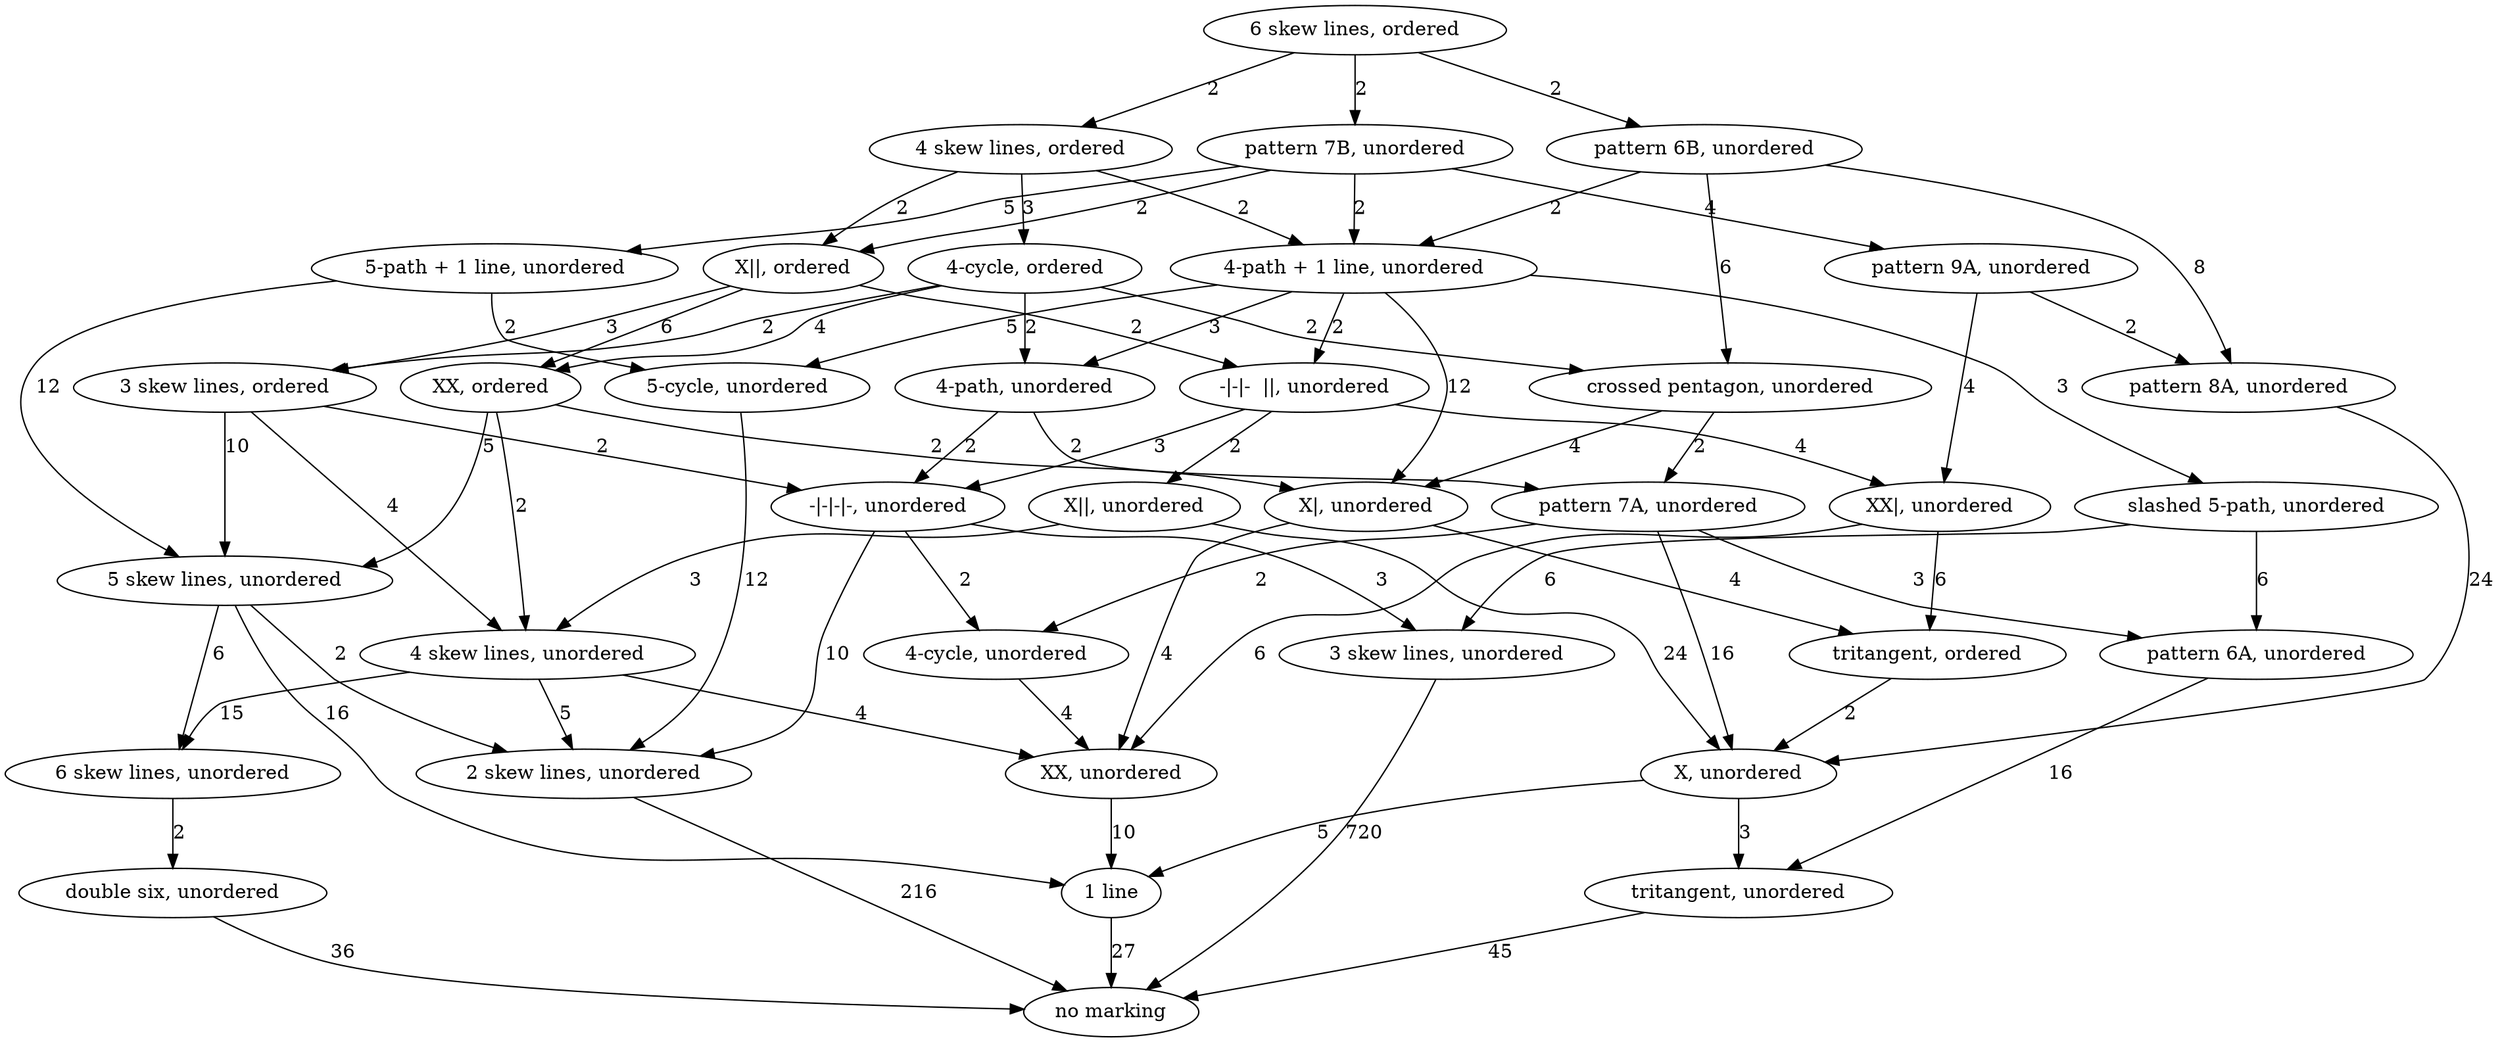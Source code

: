 digraph {
1 [label="no marking"];

2 [label="double six, unordered"];
2 -> 1 [label=36];

3 [label="1 line"];
3 -> 1 [label=27];

4 [label="tritangent, unordered"];
4 -> 1 [label=45];


5 [label="6 skew lines, unordered"];
5 -> 2 [label=2];

6 [label="X, unordered"];
6 -> 3 [label=5];
6 -> 4 [label=3];

7 [label="2 skew lines, unordered"];
7 -> 1 [label=216];

//8 [label="X, ordered"];
9 [label="tritangent, ordered"];
//9 -> 8 [color = "black:invis:black", dir="none"];
9 -> 6 [label=2];

10 [label="XX, unordered"];
10 -> 3 [label=10];

//11 [label="2 skew lines, ordered"];
12 [label="5 skew lines, unordered"];
//12 -> 11 [color = "black:invis:black", dir="none"];
12 -> 3 [label=16];
12 -> 5 [label=6];
12 -> 7 [label=2];

13 [label="3 skew lines, unordered"];
13 -> 1 [label=720];

14 [label="pattern 6A, unordered"];
//14 [label="('E_1', 'E_2', 'F_1', 'F_3', 'G_{12}', 'G_{13}'), unordered"];
14 -> 4 [label=16];

15 [label="X|, unordered"];
15 -> 9 [label=4];
15 -> 10 [label=4];

//16 [label="-|-|-, unordered"];
17 [label="4 skew lines, unordered"];
//17 -> 16 [color = "black:invis:black", dir="none"];
17 -> 5 [label=15];
17 -> 7 [label=5];
17 -> 10 [label=4];

18 [label="4-cycle, unordered"];
18 -> 10 [label=4];

19 [label="XX|, unordered"];
19 -> 9 [label=6];
19 -> 10 [label=6];

//20 [label="X|, ordered"];
//21 [label="-|-|-, ordered"];
23 [label="XX, ordered"];
//21 -> 20 [color = "black:invis:black", dir="none"];
//23 -> 21 [color = "black:invis:black", dir="none"];
23 -> 12 [label=5];
23 -> 15 [label=2];
23 -> 17 [label=2];

22 [label="-|-|-|-, unordered"];
22 -> 7 [label=10];
22 -> 13 [label=3];
22 -> 18 [label=2];

24 [label="pattern 7A, unordered"];
//24 [label="('E_1', 'E_2', 'F_1', 'F_3', 'G_{12}', 'G_{13}', 'E_3'), unordered"];
24 -> 6 [label=16];
24 -> 14 [label=3];
24 -> 18 [label=2];

25 [label="5-cycle, unordered"];
25 -> 7 [label=12];

26 [label="X||, unordered"];
26 -> 6 [label=24];
26 -> 17 [label=3];

27 [label="pattern 8A, unordered"];
//27 [label="('E_1', 'E_2', 'E_3', 'F_1', 'G_{24}', 'F_5', 'F_2', 'G_{16}'), unordered"];
27 -> 6 [label=24];

28 [label="3 skew lines, ordered"];
//29 [label="-|-|-  |, unordered"];
//29 -> 28 [color = "black:invis:black", dir="none"];
28 -> 12 [label=10];
28 -> 17 [label=4];
28 -> 22 [label=2];

30 [label="4-path, unordered"];
30 -> 22 [label=2];
30 -> 24 [label=2];

31 [label="crossed pentagon, unordered"];
31 -> 15 [label=4];
31 -> 24 [label=2];

32 [label="slashed 5-path, unordered"];
32 -> 13 [label=6];
32 -> 14 [label=6];

33 [label="5-path + 1 line, unordered"];
33 -> 12 [label=12];
33 -> 25 [label=2];

34 [label="-|-|-  ||, unordered"];
34 -> 19 [label=4];
34 -> 22 [label=3];
34 -> 26 [label=2];

35 [label="pattern 9A, unordered"];
//35 [label="('E_1', 'E_2', 'E_3', 'F_1', 'G_{24}', 'F_5', 'F_2', 'G_{16}', 'G_{12}'), unordered"];
35 -> 19 [label=4];
35 -> 27 [label=2];

//36 [label="-|-|-  |, ordered"];
//37 [label="4-path, ordered"];
38 [label="4-cycle, ordered"];
//39 [label="crossed pentagon, ordered"];
//40 [label="pattern 6A, ordered"];
//41 [label="pattern 7A, ordered"];
//37 -> 36 [color = "black:invis:black", dir="none"];
//38 -> 37 [color = "black:invis:black", dir="none"];
//39 -> 38 [color = "black:invis:black", dir="none"];
//40 -> 39 [color = "black:invis:black", dir="none"];
//41 -> 40 [color = "black:invis:black", dir="none"];
38 -> 23 [label=4];
38 -> 28 [label=2];
38 -> 30 [label=2];
38 -> 31 [label=2];

//42 [label="-|-|-|-, ordered"];
43 [label="X||, ordered"];
//45 [label="XX|, ordered"];
//43 -> 42 [color = "black:invis:black", dir="none"];
//45 -> 43 [color = "black:invis:black", dir="none"];
43 -> 23 [label=6];
43 -> 28 [label=3];
43 -> 34 [label=2];

44 [label="4-path + 1 line, unordered"];
44 -> 15 [label=12];
44 -> 25 [label=5]
44 -> 30 [label=3];
44 -> 32 [label=3];
44 -> 34 [label=2];

46 [label="4 skew lines, ordered"];
//47 [label="-|-|-  ||, ordered"];
//48 [label="4-path + 1 line, ordered"];
//49 [label="5-cycle, ordered"];
//51 [label="slashed 5-path, ordered"];
//47 -> 46 [color = "black:invis:black", dir="none"];
//48 -> 47 [color = "black:invis:black", dir="none"];
//49 -> 48 [color = "black:invis:black", dir="none"];
//51 -> 49 [color = "black:invis:black", dir="none"];
46 -> 38 [label=3];
46 -> 44 [label=2];
46 -> 43 [label=2];

50 [label="pattern 6B, unordered"];
//50 [label="('E_1', 'E_2', 'E_3', 'F_1', 'G_{24}', 'F_5'), unordered"];
50 -> 27 [label=8];
50 -> 31 [label=6];
50 -> 44 [label=2];

52 [label="pattern 7B, unordered"];
//52 [label="('E_1', 'E_2', 'E_3', 'F_1', 'G_{24}', 'F_5', 'F_2'), unordered"];
52 -> 33 [label=5];
52 -> 35 [label=4];
52 -> 44 [label=2];
52 -> 43 [label=2];

//53 [label="5 skew lines, ordered"];
54 [label="6 skew lines, ordered"];
//55 [label="pattern 6B, ordered"];
//56 [label="5-path + 1 line, ordered"];
//57 [label="pattern 7B, ordered"];
//58 [label="pattern 8A, ordered"];
//59 [label="pattern 9A, ordered"];
//54 -> 53 [color = "black:invis:black", dir="none"];
//55 -> 54 [color = "black:invis:black", dir="none"];
//56 -> 55 [color = "black:invis:black", dir="none"];
//57 -> 56 [color = "black:invis:black", dir="none"];
//58 -> 57 [color = "black:invis:black", dir="none"];
//59 -> 58 [color = "black:invis:black", dir="none"];
54 -> 50 [label=2];
54 -> 46 [label=2];
54 -> 52 [label=2];
}
